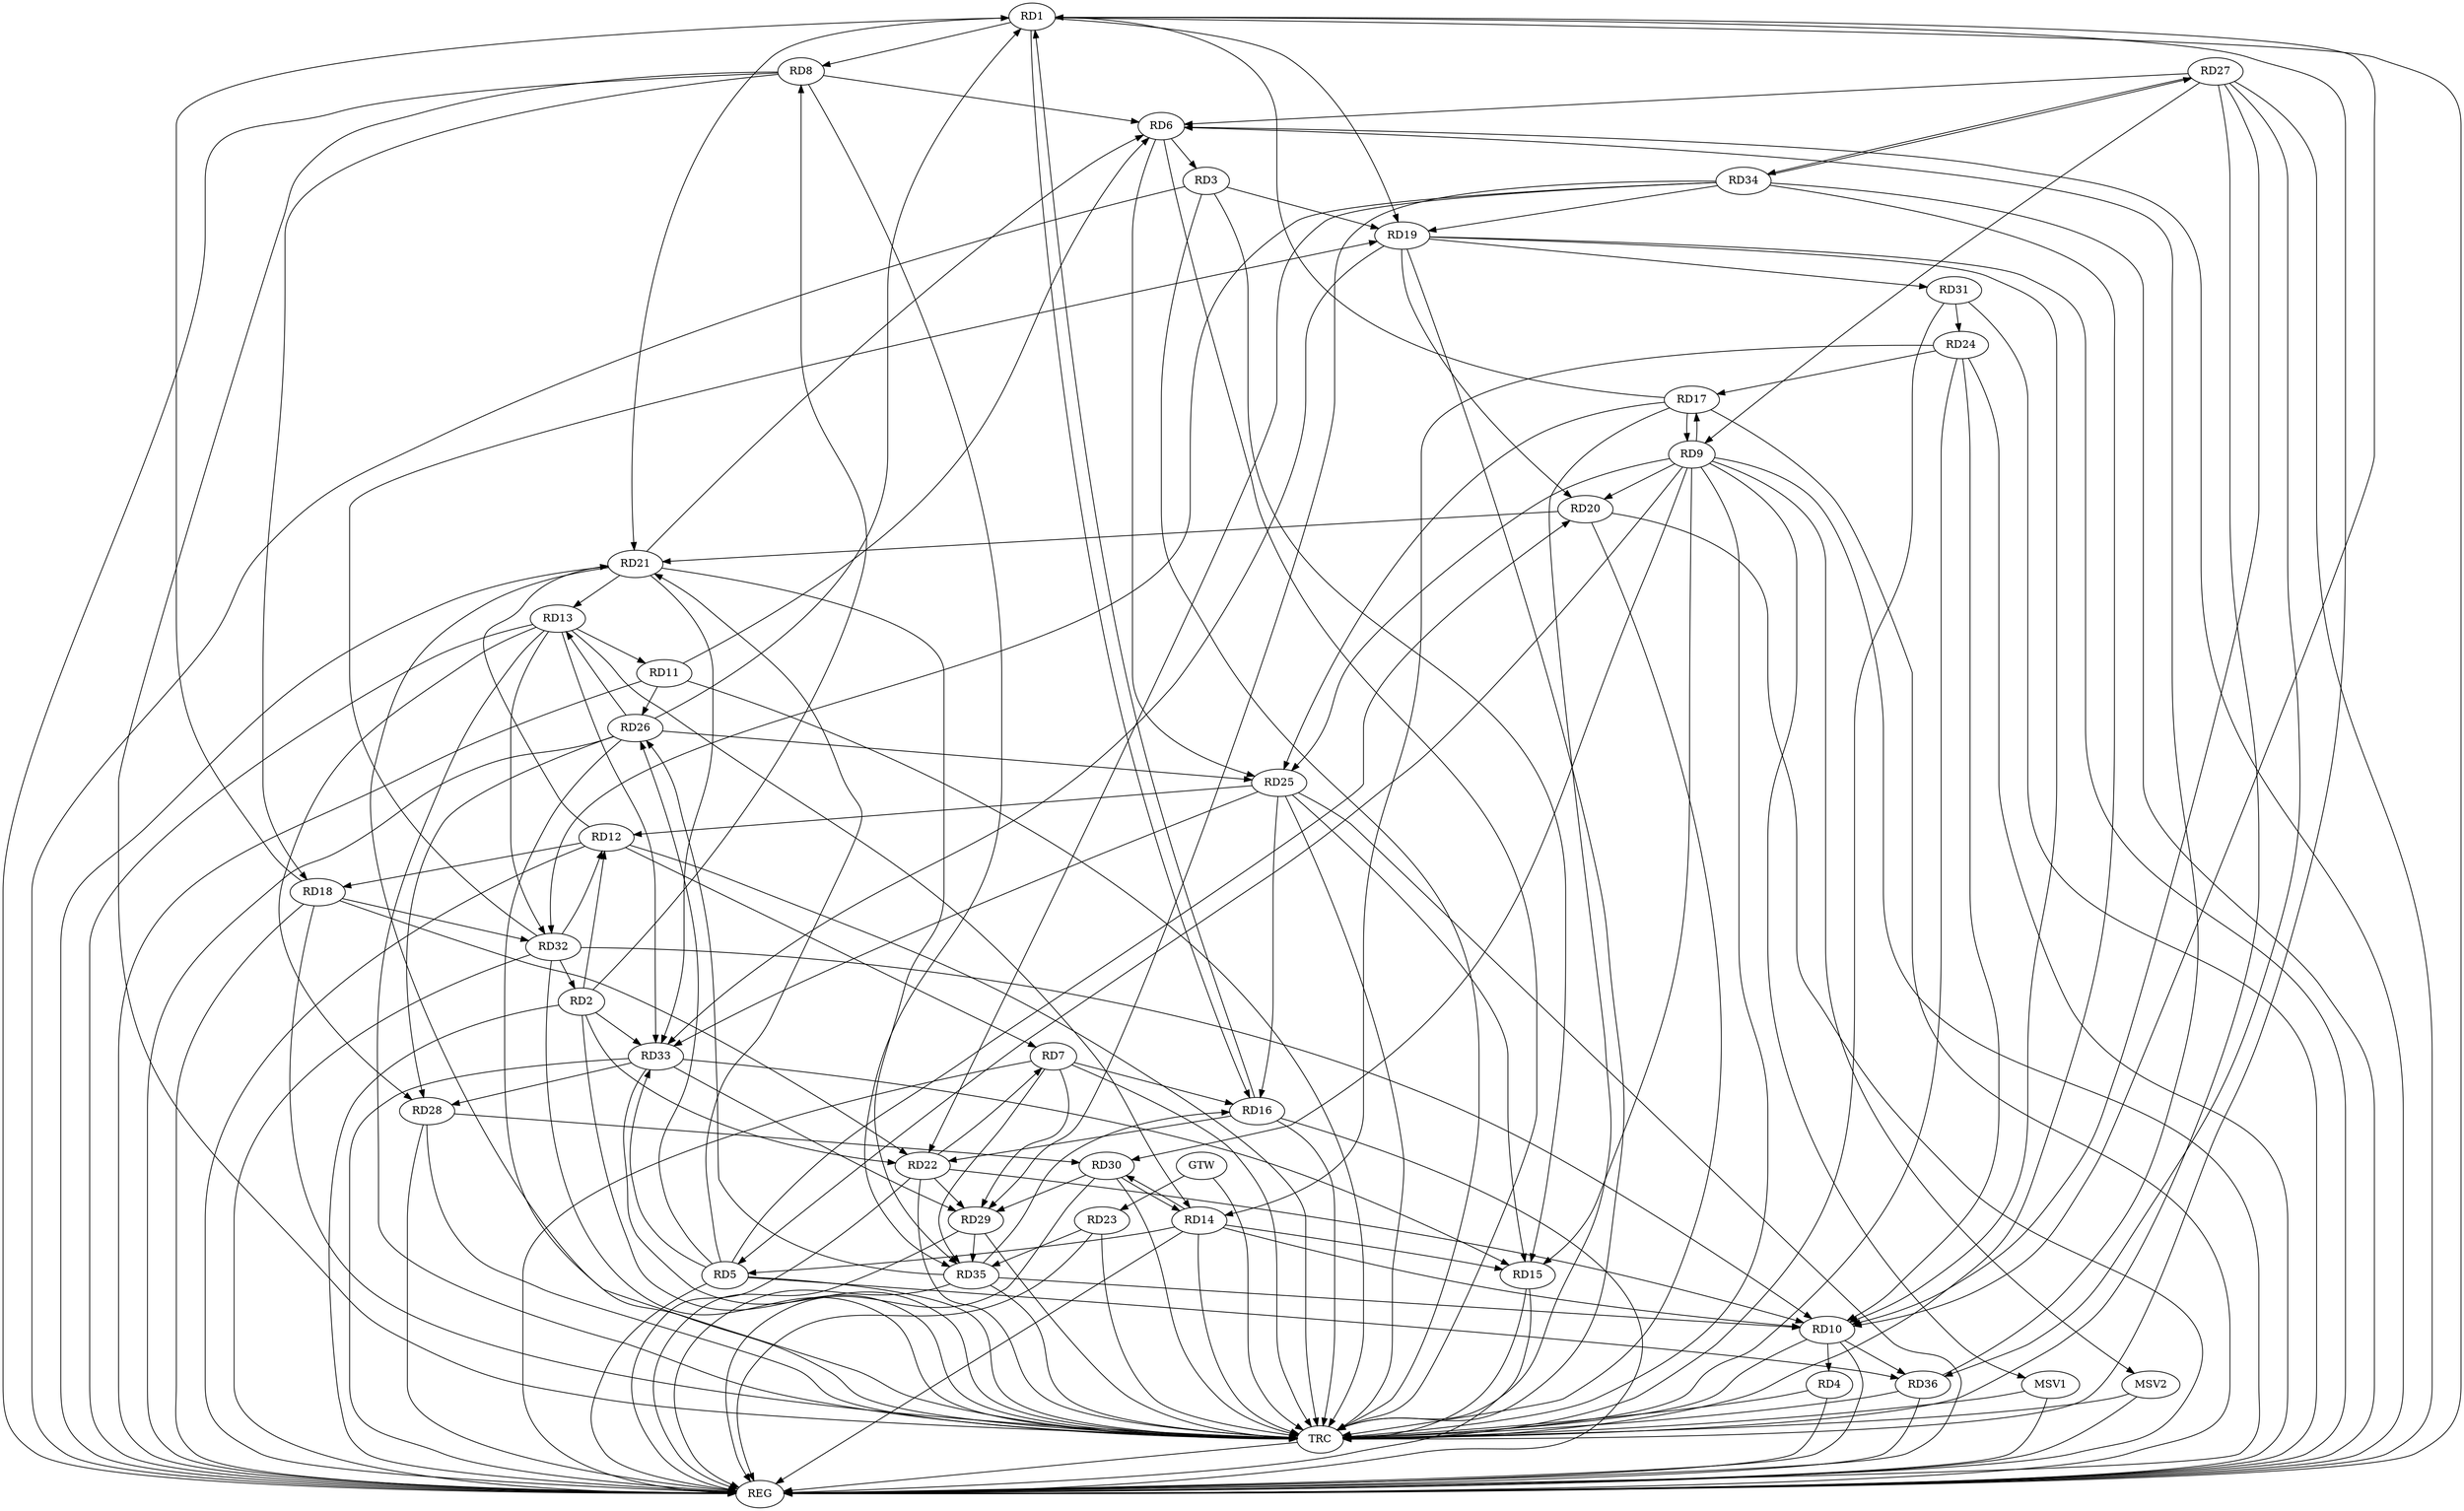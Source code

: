 strict digraph G {
  RD1 [ label="RD1" ];
  RD2 [ label="RD2" ];
  RD3 [ label="RD3" ];
  RD4 [ label="RD4" ];
  RD5 [ label="RD5" ];
  RD6 [ label="RD6" ];
  RD7 [ label="RD7" ];
  RD8 [ label="RD8" ];
  RD9 [ label="RD9" ];
  RD10 [ label="RD10" ];
  RD11 [ label="RD11" ];
  RD12 [ label="RD12" ];
  RD13 [ label="RD13" ];
  RD14 [ label="RD14" ];
  RD15 [ label="RD15" ];
  RD16 [ label="RD16" ];
  RD17 [ label="RD17" ];
  RD18 [ label="RD18" ];
  RD19 [ label="RD19" ];
  RD20 [ label="RD20" ];
  RD21 [ label="RD21" ];
  RD22 [ label="RD22" ];
  RD23 [ label="RD23" ];
  RD24 [ label="RD24" ];
  RD25 [ label="RD25" ];
  RD26 [ label="RD26" ];
  RD27 [ label="RD27" ];
  RD28 [ label="RD28" ];
  RD29 [ label="RD29" ];
  RD30 [ label="RD30" ];
  RD31 [ label="RD31" ];
  RD32 [ label="RD32" ];
  RD33 [ label="RD33" ];
  RD34 [ label="RD34" ];
  RD35 [ label="RD35" ];
  RD36 [ label="RD36" ];
  GTW [ label="GTW" ];
  REG [ label="REG" ];
  TRC [ label="TRC" ];
  MSV1 [ label="MSV1" ];
  MSV2 [ label="MSV2" ];
  RD1 -> RD8;
  RD1 -> RD10;
  RD1 -> RD16;
  RD16 -> RD1;
  RD17 -> RD1;
  RD18 -> RD1;
  RD1 -> RD19;
  RD1 -> RD21;
  RD26 -> RD1;
  RD2 -> RD8;
  RD2 -> RD12;
  RD2 -> RD22;
  RD32 -> RD2;
  RD2 -> RD33;
  RD6 -> RD3;
  RD3 -> RD15;
  RD3 -> RD19;
  RD10 -> RD4;
  RD9 -> RD5;
  RD14 -> RD5;
  RD5 -> RD20;
  RD5 -> RD21;
  RD5 -> RD26;
  RD5 -> RD33;
  RD5 -> RD36;
  RD8 -> RD6;
  RD11 -> RD6;
  RD21 -> RD6;
  RD6 -> RD25;
  RD27 -> RD6;
  RD36 -> RD6;
  RD12 -> RD7;
  RD7 -> RD16;
  RD22 -> RD7;
  RD7 -> RD29;
  RD7 -> RD35;
  RD8 -> RD18;
  RD8 -> RD35;
  RD9 -> RD15;
  RD9 -> RD17;
  RD17 -> RD9;
  RD9 -> RD20;
  RD9 -> RD25;
  RD27 -> RD9;
  RD9 -> RD30;
  RD14 -> RD10;
  RD19 -> RD10;
  RD22 -> RD10;
  RD24 -> RD10;
  RD27 -> RD10;
  RD32 -> RD10;
  RD35 -> RD10;
  RD10 -> RD36;
  RD13 -> RD11;
  RD11 -> RD26;
  RD12 -> RD18;
  RD12 -> RD21;
  RD25 -> RD12;
  RD32 -> RD12;
  RD13 -> RD14;
  RD21 -> RD13;
  RD26 -> RD13;
  RD13 -> RD28;
  RD13 -> RD32;
  RD13 -> RD33;
  RD14 -> RD15;
  RD24 -> RD14;
  RD14 -> RD30;
  RD30 -> RD14;
  RD25 -> RD15;
  RD33 -> RD15;
  RD16 -> RD22;
  RD25 -> RD16;
  RD35 -> RD16;
  RD24 -> RD17;
  RD17 -> RD25;
  RD18 -> RD22;
  RD18 -> RD32;
  RD19 -> RD20;
  RD19 -> RD31;
  RD32 -> RD19;
  RD19 -> RD33;
  RD34 -> RD19;
  RD20 -> RD21;
  RD21 -> RD33;
  RD21 -> RD35;
  RD22 -> RD29;
  RD34 -> RD22;
  RD23 -> RD35;
  RD31 -> RD24;
  RD26 -> RD25;
  RD25 -> RD33;
  RD26 -> RD28;
  RD35 -> RD26;
  RD27 -> RD34;
  RD34 -> RD27;
  RD27 -> RD36;
  RD28 -> RD30;
  RD33 -> RD28;
  RD30 -> RD29;
  RD33 -> RD29;
  RD34 -> RD29;
  RD29 -> RD35;
  RD34 -> RD32;
  GTW -> RD23;
  RD1 -> REG;
  RD2 -> REG;
  RD3 -> REG;
  RD4 -> REG;
  RD5 -> REG;
  RD6 -> REG;
  RD7 -> REG;
  RD8 -> REG;
  RD9 -> REG;
  RD10 -> REG;
  RD11 -> REG;
  RD12 -> REG;
  RD13 -> REG;
  RD14 -> REG;
  RD15 -> REG;
  RD16 -> REG;
  RD17 -> REG;
  RD18 -> REG;
  RD19 -> REG;
  RD20 -> REG;
  RD21 -> REG;
  RD22 -> REG;
  RD23 -> REG;
  RD24 -> REG;
  RD25 -> REG;
  RD26 -> REG;
  RD27 -> REG;
  RD28 -> REG;
  RD29 -> REG;
  RD30 -> REG;
  RD31 -> REG;
  RD32 -> REG;
  RD33 -> REG;
  RD34 -> REG;
  RD35 -> REG;
  RD36 -> REG;
  RD1 -> TRC;
  RD2 -> TRC;
  RD3 -> TRC;
  RD4 -> TRC;
  RD5 -> TRC;
  RD6 -> TRC;
  RD7 -> TRC;
  RD8 -> TRC;
  RD9 -> TRC;
  RD10 -> TRC;
  RD11 -> TRC;
  RD12 -> TRC;
  RD13 -> TRC;
  RD14 -> TRC;
  RD15 -> TRC;
  RD16 -> TRC;
  RD17 -> TRC;
  RD18 -> TRC;
  RD19 -> TRC;
  RD20 -> TRC;
  RD21 -> TRC;
  RD22 -> TRC;
  RD23 -> TRC;
  RD24 -> TRC;
  RD25 -> TRC;
  RD26 -> TRC;
  RD27 -> TRC;
  RD28 -> TRC;
  RD29 -> TRC;
  RD30 -> TRC;
  RD31 -> TRC;
  RD32 -> TRC;
  RD33 -> TRC;
  RD34 -> TRC;
  RD35 -> TRC;
  RD36 -> TRC;
  GTW -> TRC;
  TRC -> REG;
  RD9 -> MSV1;
  MSV1 -> REG;
  MSV1 -> TRC;
  RD9 -> MSV2;
  MSV2 -> REG;
  MSV2 -> TRC;
}
